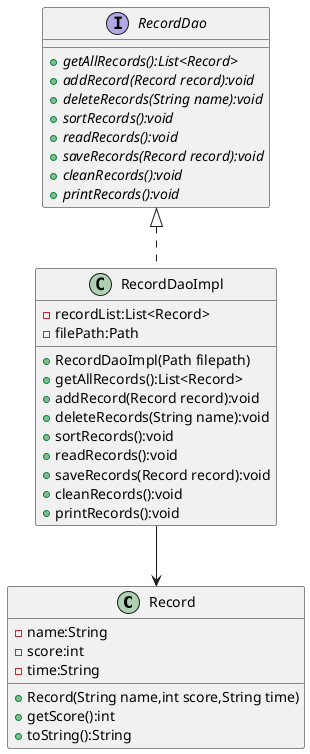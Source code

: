 @startuml
'https://plantuml.com/class-diagram

class Record{
    - name:String
    - score:int
    - time:String
    + Record(String name,int score,String time)
    + getScore():int
    + toString():String
}

RecordDaoImpl --> Record

Interface RecordDao{
    + {abstract} getAllRecords():List<Record>
    + {abstract} addRecord(Record record):void
    + {abstract} deleteRecords(String name):void
    + {abstract} sortRecords():void
    + {abstract} readRecords():void
    + {abstract} saveRecords(Record record):void
    + {abstract} cleanRecords():void
    + {abstract} printRecords():void
}

class RecordDaoImpl{
    - recordList:List<Record>
    - filePath:Path
    + RecordDaoImpl(Path filepath)
    + getAllRecords():List<Record>
    + addRecord(Record record):void
    + deleteRecords(String name):void
    + sortRecords():void
    + readRecords():void
    + saveRecords(Record record):void
    + cleanRecords():void
    + printRecords():void
}
RecordDao <|.. RecordDaoImpl

@enduml